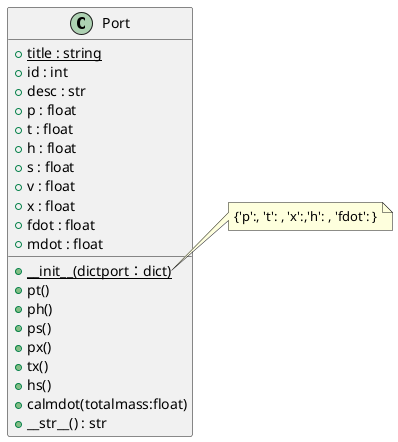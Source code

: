 @startuml
class Port{
    + {static} title : string 
    + id : int
    + desc : str
    + p : float  
    + t : float 
    + h : float 
    + s : float 
    + v : float 
    + x : float 
    + fdot : float 
    + mdot : float 
    + {static} __init__(dictport：dict)
    + pt()
    + ph()
    + ps()
    + px()
    + tx()
    + hs()
    + calmdot(totalmass:float)
    +__str__() : str
}
note right of Port::__init__(dictport：dict)
{'p':, 't': , 'x':,'h': , 'fdot': }
end note
@enduml